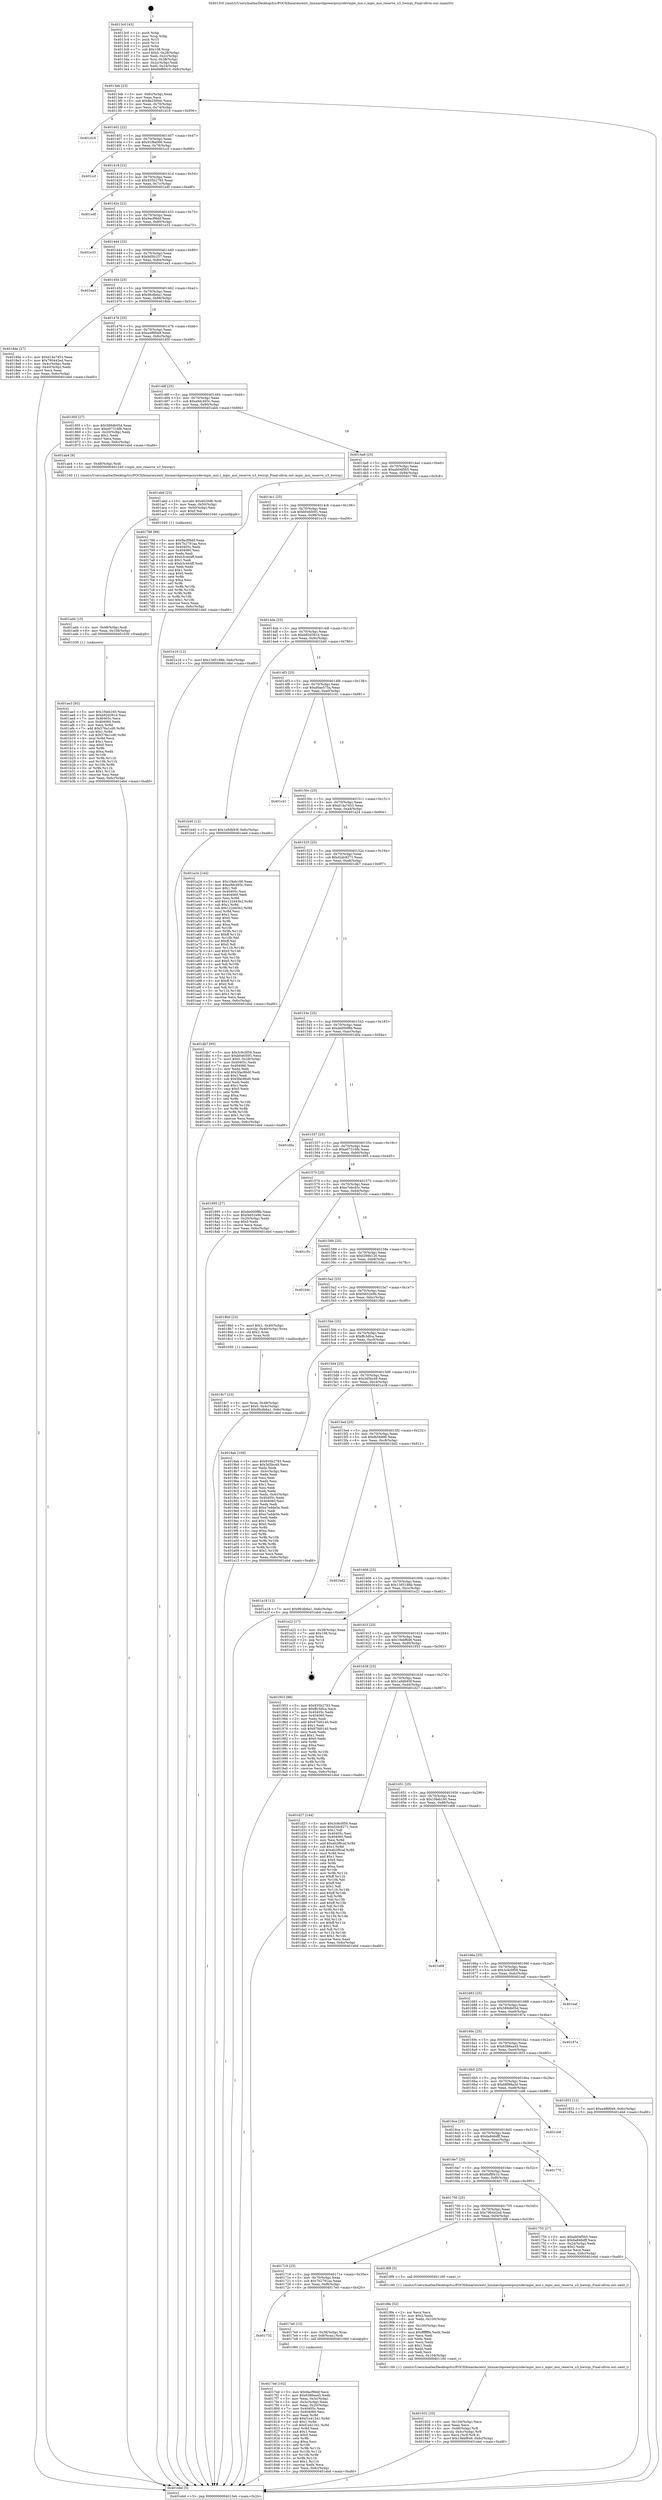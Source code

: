 digraph "0x4013c0" {
  label = "0x4013c0 (/mnt/c/Users/mathe/Desktop/tcc/POCII/binaries/extr_linuxarchpowerpcsysdevmpic_msi.c_mpic_msi_reserve_u3_hwirqs_Final-ollvm.out::main(0))"
  labelloc = "t"
  node[shape=record]

  Entry [label="",width=0.3,height=0.3,shape=circle,fillcolor=black,style=filled]
  "0x4013eb" [label="{
     0x4013eb [23]\l
     | [instrs]\l
     &nbsp;&nbsp;0x4013eb \<+3\>: mov -0x6c(%rbp),%eax\l
     &nbsp;&nbsp;0x4013ee \<+2\>: mov %eax,%ecx\l
     &nbsp;&nbsp;0x4013f0 \<+6\>: sub $0x8e25f0dc,%ecx\l
     &nbsp;&nbsp;0x4013f6 \<+3\>: mov %eax,-0x70(%rbp)\l
     &nbsp;&nbsp;0x4013f9 \<+3\>: mov %ecx,-0x74(%rbp)\l
     &nbsp;&nbsp;0x4013fc \<+6\>: je 0000000000401d16 \<main+0x956\>\l
  }"]
  "0x401d16" [label="{
     0x401d16\l
  }", style=dashed]
  "0x401402" [label="{
     0x401402 [22]\l
     | [instrs]\l
     &nbsp;&nbsp;0x401402 \<+5\>: jmp 0000000000401407 \<main+0x47\>\l
     &nbsp;&nbsp;0x401407 \<+3\>: mov -0x70(%rbp),%eax\l
     &nbsp;&nbsp;0x40140a \<+5\>: sub $0x91f8a066,%eax\l
     &nbsp;&nbsp;0x40140f \<+3\>: mov %eax,-0x78(%rbp)\l
     &nbsp;&nbsp;0x401412 \<+6\>: je 0000000000401ccf \<main+0x90f\>\l
  }"]
  Exit [label="",width=0.3,height=0.3,shape=circle,fillcolor=black,style=filled,peripheries=2]
  "0x401ccf" [label="{
     0x401ccf\l
  }", style=dashed]
  "0x401418" [label="{
     0x401418 [22]\l
     | [instrs]\l
     &nbsp;&nbsp;0x401418 \<+5\>: jmp 000000000040141d \<main+0x5d\>\l
     &nbsp;&nbsp;0x40141d \<+3\>: mov -0x70(%rbp),%eax\l
     &nbsp;&nbsp;0x401420 \<+5\>: sub $0x935b2783,%eax\l
     &nbsp;&nbsp;0x401425 \<+3\>: mov %eax,-0x7c(%rbp)\l
     &nbsp;&nbsp;0x401428 \<+6\>: je 0000000000401e4f \<main+0xa8f\>\l
  }"]
  "0x401ae3" [label="{
     0x401ae3 [93]\l
     | [instrs]\l
     &nbsp;&nbsp;0x401ae3 \<+5\>: mov $0x1f4eb160,%eax\l
     &nbsp;&nbsp;0x401ae8 \<+5\>: mov $0xb92d391d,%esi\l
     &nbsp;&nbsp;0x401aed \<+7\>: mov 0x40405c,%ecx\l
     &nbsp;&nbsp;0x401af4 \<+7\>: mov 0x404060,%edx\l
     &nbsp;&nbsp;0x401afb \<+3\>: mov %ecx,%r8d\l
     &nbsp;&nbsp;0x401afe \<+7\>: add $0x376a1cd0,%r8d\l
     &nbsp;&nbsp;0x401b05 \<+4\>: sub $0x1,%r8d\l
     &nbsp;&nbsp;0x401b09 \<+7\>: sub $0x376a1cd0,%r8d\l
     &nbsp;&nbsp;0x401b10 \<+4\>: imul %r8d,%ecx\l
     &nbsp;&nbsp;0x401b14 \<+3\>: and $0x1,%ecx\l
     &nbsp;&nbsp;0x401b17 \<+3\>: cmp $0x0,%ecx\l
     &nbsp;&nbsp;0x401b1a \<+4\>: sete %r9b\l
     &nbsp;&nbsp;0x401b1e \<+3\>: cmp $0xa,%edx\l
     &nbsp;&nbsp;0x401b21 \<+4\>: setl %r10b\l
     &nbsp;&nbsp;0x401b25 \<+3\>: mov %r9b,%r11b\l
     &nbsp;&nbsp;0x401b28 \<+3\>: and %r10b,%r11b\l
     &nbsp;&nbsp;0x401b2b \<+3\>: xor %r10b,%r9b\l
     &nbsp;&nbsp;0x401b2e \<+3\>: or %r9b,%r11b\l
     &nbsp;&nbsp;0x401b31 \<+4\>: test $0x1,%r11b\l
     &nbsp;&nbsp;0x401b35 \<+3\>: cmovne %esi,%eax\l
     &nbsp;&nbsp;0x401b38 \<+3\>: mov %eax,-0x6c(%rbp)\l
     &nbsp;&nbsp;0x401b3b \<+5\>: jmp 0000000000401ebd \<main+0xafd\>\l
  }"]
  "0x401e4f" [label="{
     0x401e4f\l
  }", style=dashed]
  "0x40142e" [label="{
     0x40142e [22]\l
     | [instrs]\l
     &nbsp;&nbsp;0x40142e \<+5\>: jmp 0000000000401433 \<main+0x73\>\l
     &nbsp;&nbsp;0x401433 \<+3\>: mov -0x70(%rbp),%eax\l
     &nbsp;&nbsp;0x401436 \<+5\>: sub $0x9acf9bbf,%eax\l
     &nbsp;&nbsp;0x40143b \<+3\>: mov %eax,-0x80(%rbp)\l
     &nbsp;&nbsp;0x40143e \<+6\>: je 0000000000401e33 \<main+0xa73\>\l
  }"]
  "0x401ad4" [label="{
     0x401ad4 [15]\l
     | [instrs]\l
     &nbsp;&nbsp;0x401ad4 \<+4\>: mov -0x48(%rbp),%rdi\l
     &nbsp;&nbsp;0x401ad8 \<+6\>: mov %eax,-0x108(%rbp)\l
     &nbsp;&nbsp;0x401ade \<+5\>: call 0000000000401030 \<free@plt\>\l
     | [calls]\l
     &nbsp;&nbsp;0x401030 \{1\} (unknown)\l
  }"]
  "0x401e33" [label="{
     0x401e33\l
  }", style=dashed]
  "0x401444" [label="{
     0x401444 [25]\l
     | [instrs]\l
     &nbsp;&nbsp;0x401444 \<+5\>: jmp 0000000000401449 \<main+0x89\>\l
     &nbsp;&nbsp;0x401449 \<+3\>: mov -0x70(%rbp),%eax\l
     &nbsp;&nbsp;0x40144c \<+5\>: sub $0x9d5fc257,%eax\l
     &nbsp;&nbsp;0x401451 \<+6\>: mov %eax,-0x84(%rbp)\l
     &nbsp;&nbsp;0x401457 \<+6\>: je 0000000000401ea3 \<main+0xae3\>\l
  }"]
  "0x401abd" [label="{
     0x401abd [23]\l
     | [instrs]\l
     &nbsp;&nbsp;0x401abd \<+10\>: movabs $0x4020d6,%rdi\l
     &nbsp;&nbsp;0x401ac7 \<+3\>: mov %eax,-0x50(%rbp)\l
     &nbsp;&nbsp;0x401aca \<+3\>: mov -0x50(%rbp),%esi\l
     &nbsp;&nbsp;0x401acd \<+2\>: mov $0x0,%al\l
     &nbsp;&nbsp;0x401acf \<+5\>: call 0000000000401040 \<printf@plt\>\l
     | [calls]\l
     &nbsp;&nbsp;0x401040 \{1\} (unknown)\l
  }"]
  "0x401ea3" [label="{
     0x401ea3\l
  }", style=dashed]
  "0x40145d" [label="{
     0x40145d [25]\l
     | [instrs]\l
     &nbsp;&nbsp;0x40145d \<+5\>: jmp 0000000000401462 \<main+0xa2\>\l
     &nbsp;&nbsp;0x401462 \<+3\>: mov -0x70(%rbp),%eax\l
     &nbsp;&nbsp;0x401465 \<+5\>: sub $0x9fcdb6a1,%eax\l
     &nbsp;&nbsp;0x40146a \<+6\>: mov %eax,-0x88(%rbp)\l
     &nbsp;&nbsp;0x401470 \<+6\>: je 00000000004018de \<main+0x51e\>\l
  }"]
  "0x401932" [label="{
     0x401932 [33]\l
     | [instrs]\l
     &nbsp;&nbsp;0x401932 \<+6\>: mov -0x104(%rbp),%ecx\l
     &nbsp;&nbsp;0x401938 \<+3\>: imul %eax,%ecx\l
     &nbsp;&nbsp;0x40193b \<+4\>: mov -0x48(%rbp),%r8\l
     &nbsp;&nbsp;0x40193f \<+4\>: movslq -0x4c(%rbp),%r9\l
     &nbsp;&nbsp;0x401943 \<+4\>: mov %ecx,(%r8,%r9,4)\l
     &nbsp;&nbsp;0x401947 \<+7\>: movl $0x19ebf646,-0x6c(%rbp)\l
     &nbsp;&nbsp;0x40194e \<+5\>: jmp 0000000000401ebd \<main+0xafd\>\l
  }"]
  "0x4018de" [label="{
     0x4018de [27]\l
     | [instrs]\l
     &nbsp;&nbsp;0x4018de \<+5\>: mov $0xd14a7453,%eax\l
     &nbsp;&nbsp;0x4018e3 \<+5\>: mov $0x790442ed,%ecx\l
     &nbsp;&nbsp;0x4018e8 \<+3\>: mov -0x4c(%rbp),%edx\l
     &nbsp;&nbsp;0x4018eb \<+3\>: cmp -0x40(%rbp),%edx\l
     &nbsp;&nbsp;0x4018ee \<+3\>: cmovl %ecx,%eax\l
     &nbsp;&nbsp;0x4018f1 \<+3\>: mov %eax,-0x6c(%rbp)\l
     &nbsp;&nbsp;0x4018f4 \<+5\>: jmp 0000000000401ebd \<main+0xafd\>\l
  }"]
  "0x401476" [label="{
     0x401476 [25]\l
     | [instrs]\l
     &nbsp;&nbsp;0x401476 \<+5\>: jmp 000000000040147b \<main+0xbb\>\l
     &nbsp;&nbsp;0x40147b \<+3\>: mov -0x70(%rbp),%eax\l
     &nbsp;&nbsp;0x40147e \<+5\>: sub $0xa4f8f0e9,%eax\l
     &nbsp;&nbsp;0x401483 \<+6\>: mov %eax,-0x8c(%rbp)\l
     &nbsp;&nbsp;0x401489 \<+6\>: je 000000000040185f \<main+0x49f\>\l
  }"]
  "0x4018fe" [label="{
     0x4018fe [52]\l
     | [instrs]\l
     &nbsp;&nbsp;0x4018fe \<+2\>: xor %ecx,%ecx\l
     &nbsp;&nbsp;0x401900 \<+5\>: mov $0x2,%edx\l
     &nbsp;&nbsp;0x401905 \<+6\>: mov %edx,-0x100(%rbp)\l
     &nbsp;&nbsp;0x40190b \<+1\>: cltd\l
     &nbsp;&nbsp;0x40190c \<+6\>: mov -0x100(%rbp),%esi\l
     &nbsp;&nbsp;0x401912 \<+2\>: idiv %esi\l
     &nbsp;&nbsp;0x401914 \<+6\>: imul $0xfffffffe,%edx,%edx\l
     &nbsp;&nbsp;0x40191a \<+2\>: mov %ecx,%edi\l
     &nbsp;&nbsp;0x40191c \<+2\>: sub %edx,%edi\l
     &nbsp;&nbsp;0x40191e \<+2\>: mov %ecx,%edx\l
     &nbsp;&nbsp;0x401920 \<+3\>: sub $0x1,%edx\l
     &nbsp;&nbsp;0x401923 \<+2\>: add %edx,%edi\l
     &nbsp;&nbsp;0x401925 \<+2\>: sub %edi,%ecx\l
     &nbsp;&nbsp;0x401927 \<+6\>: mov %ecx,-0x104(%rbp)\l
     &nbsp;&nbsp;0x40192d \<+5\>: call 0000000000401160 \<next_i\>\l
     | [calls]\l
     &nbsp;&nbsp;0x401160 \{1\} (/mnt/c/Users/mathe/Desktop/tcc/POCII/binaries/extr_linuxarchpowerpcsysdevmpic_msi.c_mpic_msi_reserve_u3_hwirqs_Final-ollvm.out::next_i)\l
  }"]
  "0x40185f" [label="{
     0x40185f [27]\l
     | [instrs]\l
     &nbsp;&nbsp;0x40185f \<+5\>: mov $0x589db05d,%eax\l
     &nbsp;&nbsp;0x401864 \<+5\>: mov $0xe07316fb,%ecx\l
     &nbsp;&nbsp;0x401869 \<+3\>: mov -0x20(%rbp),%edx\l
     &nbsp;&nbsp;0x40186c \<+3\>: cmp $0x1,%edx\l
     &nbsp;&nbsp;0x40186f \<+3\>: cmovl %ecx,%eax\l
     &nbsp;&nbsp;0x401872 \<+3\>: mov %eax,-0x6c(%rbp)\l
     &nbsp;&nbsp;0x401875 \<+5\>: jmp 0000000000401ebd \<main+0xafd\>\l
  }"]
  "0x40148f" [label="{
     0x40148f [25]\l
     | [instrs]\l
     &nbsp;&nbsp;0x40148f \<+5\>: jmp 0000000000401494 \<main+0xd4\>\l
     &nbsp;&nbsp;0x401494 \<+3\>: mov -0x70(%rbp),%eax\l
     &nbsp;&nbsp;0x401497 \<+5\>: sub $0xa9dc493c,%eax\l
     &nbsp;&nbsp;0x40149c \<+6\>: mov %eax,-0x90(%rbp)\l
     &nbsp;&nbsp;0x4014a2 \<+6\>: je 0000000000401ab4 \<main+0x6f4\>\l
  }"]
  "0x4018c7" [label="{
     0x4018c7 [23]\l
     | [instrs]\l
     &nbsp;&nbsp;0x4018c7 \<+4\>: mov %rax,-0x48(%rbp)\l
     &nbsp;&nbsp;0x4018cb \<+7\>: movl $0x0,-0x4c(%rbp)\l
     &nbsp;&nbsp;0x4018d2 \<+7\>: movl $0x9fcdb6a1,-0x6c(%rbp)\l
     &nbsp;&nbsp;0x4018d9 \<+5\>: jmp 0000000000401ebd \<main+0xafd\>\l
  }"]
  "0x401ab4" [label="{
     0x401ab4 [9]\l
     | [instrs]\l
     &nbsp;&nbsp;0x401ab4 \<+4\>: mov -0x48(%rbp),%rdi\l
     &nbsp;&nbsp;0x401ab8 \<+5\>: call 0000000000401240 \<mpic_msi_reserve_u3_hwirqs\>\l
     | [calls]\l
     &nbsp;&nbsp;0x401240 \{1\} (/mnt/c/Users/mathe/Desktop/tcc/POCII/binaries/extr_linuxarchpowerpcsysdevmpic_msi.c_mpic_msi_reserve_u3_hwirqs_Final-ollvm.out::mpic_msi_reserve_u3_hwirqs)\l
  }"]
  "0x4014a8" [label="{
     0x4014a8 [25]\l
     | [instrs]\l
     &nbsp;&nbsp;0x4014a8 \<+5\>: jmp 00000000004014ad \<main+0xed\>\l
     &nbsp;&nbsp;0x4014ad \<+3\>: mov -0x70(%rbp),%eax\l
     &nbsp;&nbsp;0x4014b0 \<+5\>: sub $0xab04f5b5,%eax\l
     &nbsp;&nbsp;0x4014b5 \<+6\>: mov %eax,-0x94(%rbp)\l
     &nbsp;&nbsp;0x4014bb \<+6\>: je 0000000000401788 \<main+0x3c8\>\l
  }"]
  "0x4017ed" [label="{
     0x4017ed [102]\l
     | [instrs]\l
     &nbsp;&nbsp;0x4017ed \<+5\>: mov $0x9acf9bbf,%ecx\l
     &nbsp;&nbsp;0x4017f2 \<+5\>: mov $0x6386ea45,%edx\l
     &nbsp;&nbsp;0x4017f7 \<+3\>: mov %eax,-0x3c(%rbp)\l
     &nbsp;&nbsp;0x4017fa \<+3\>: mov -0x3c(%rbp),%eax\l
     &nbsp;&nbsp;0x4017fd \<+3\>: mov %eax,-0x20(%rbp)\l
     &nbsp;&nbsp;0x401800 \<+7\>: mov 0x40405c,%eax\l
     &nbsp;&nbsp;0x401807 \<+7\>: mov 0x404060,%esi\l
     &nbsp;&nbsp;0x40180e \<+3\>: mov %eax,%r8d\l
     &nbsp;&nbsp;0x401811 \<+7\>: add $0xf1e41341,%r8d\l
     &nbsp;&nbsp;0x401818 \<+4\>: sub $0x1,%r8d\l
     &nbsp;&nbsp;0x40181c \<+7\>: sub $0xf1e41341,%r8d\l
     &nbsp;&nbsp;0x401823 \<+4\>: imul %r8d,%eax\l
     &nbsp;&nbsp;0x401827 \<+3\>: and $0x1,%eax\l
     &nbsp;&nbsp;0x40182a \<+3\>: cmp $0x0,%eax\l
     &nbsp;&nbsp;0x40182d \<+4\>: sete %r9b\l
     &nbsp;&nbsp;0x401831 \<+3\>: cmp $0xa,%esi\l
     &nbsp;&nbsp;0x401834 \<+4\>: setl %r10b\l
     &nbsp;&nbsp;0x401838 \<+3\>: mov %r9b,%r11b\l
     &nbsp;&nbsp;0x40183b \<+3\>: and %r10b,%r11b\l
     &nbsp;&nbsp;0x40183e \<+3\>: xor %r10b,%r9b\l
     &nbsp;&nbsp;0x401841 \<+3\>: or %r9b,%r11b\l
     &nbsp;&nbsp;0x401844 \<+4\>: test $0x1,%r11b\l
     &nbsp;&nbsp;0x401848 \<+3\>: cmovne %edx,%ecx\l
     &nbsp;&nbsp;0x40184b \<+3\>: mov %ecx,-0x6c(%rbp)\l
     &nbsp;&nbsp;0x40184e \<+5\>: jmp 0000000000401ebd \<main+0xafd\>\l
  }"]
  "0x401788" [label="{
     0x401788 [88]\l
     | [instrs]\l
     &nbsp;&nbsp;0x401788 \<+5\>: mov $0x9acf9bbf,%eax\l
     &nbsp;&nbsp;0x40178d \<+5\>: mov $0x7b2791aa,%ecx\l
     &nbsp;&nbsp;0x401792 \<+7\>: mov 0x40405c,%edx\l
     &nbsp;&nbsp;0x401799 \<+7\>: mov 0x404060,%esi\l
     &nbsp;&nbsp;0x4017a0 \<+2\>: mov %edx,%edi\l
     &nbsp;&nbsp;0x4017a2 \<+6\>: add $0xb3c444ff,%edi\l
     &nbsp;&nbsp;0x4017a8 \<+3\>: sub $0x1,%edi\l
     &nbsp;&nbsp;0x4017ab \<+6\>: sub $0xb3c444ff,%edi\l
     &nbsp;&nbsp;0x4017b1 \<+3\>: imul %edi,%edx\l
     &nbsp;&nbsp;0x4017b4 \<+3\>: and $0x1,%edx\l
     &nbsp;&nbsp;0x4017b7 \<+3\>: cmp $0x0,%edx\l
     &nbsp;&nbsp;0x4017ba \<+4\>: sete %r8b\l
     &nbsp;&nbsp;0x4017be \<+3\>: cmp $0xa,%esi\l
     &nbsp;&nbsp;0x4017c1 \<+4\>: setl %r9b\l
     &nbsp;&nbsp;0x4017c5 \<+3\>: mov %r8b,%r10b\l
     &nbsp;&nbsp;0x4017c8 \<+3\>: and %r9b,%r10b\l
     &nbsp;&nbsp;0x4017cb \<+3\>: xor %r9b,%r8b\l
     &nbsp;&nbsp;0x4017ce \<+3\>: or %r8b,%r10b\l
     &nbsp;&nbsp;0x4017d1 \<+4\>: test $0x1,%r10b\l
     &nbsp;&nbsp;0x4017d5 \<+3\>: cmovne %ecx,%eax\l
     &nbsp;&nbsp;0x4017d8 \<+3\>: mov %eax,-0x6c(%rbp)\l
     &nbsp;&nbsp;0x4017db \<+5\>: jmp 0000000000401ebd \<main+0xafd\>\l
  }"]
  "0x4014c1" [label="{
     0x4014c1 [25]\l
     | [instrs]\l
     &nbsp;&nbsp;0x4014c1 \<+5\>: jmp 00000000004014c6 \<main+0x106\>\l
     &nbsp;&nbsp;0x4014c6 \<+3\>: mov -0x70(%rbp),%eax\l
     &nbsp;&nbsp;0x4014c9 \<+5\>: sub $0xb04650f1,%eax\l
     &nbsp;&nbsp;0x4014ce \<+6\>: mov %eax,-0x98(%rbp)\l
     &nbsp;&nbsp;0x4014d4 \<+6\>: je 0000000000401e16 \<main+0xa56\>\l
  }"]
  "0x401732" [label="{
     0x401732\l
  }", style=dashed]
  "0x401e16" [label="{
     0x401e16 [12]\l
     | [instrs]\l
     &nbsp;&nbsp;0x401e16 \<+7\>: movl $0x13d5186b,-0x6c(%rbp)\l
     &nbsp;&nbsp;0x401e1d \<+5\>: jmp 0000000000401ebd \<main+0xafd\>\l
  }"]
  "0x4014da" [label="{
     0x4014da [25]\l
     | [instrs]\l
     &nbsp;&nbsp;0x4014da \<+5\>: jmp 00000000004014df \<main+0x11f\>\l
     &nbsp;&nbsp;0x4014df \<+3\>: mov -0x70(%rbp),%eax\l
     &nbsp;&nbsp;0x4014e2 \<+5\>: sub $0xb92d391d,%eax\l
     &nbsp;&nbsp;0x4014e7 \<+6\>: mov %eax,-0x9c(%rbp)\l
     &nbsp;&nbsp;0x4014ed \<+6\>: je 0000000000401b40 \<main+0x780\>\l
  }"]
  "0x4017e0" [label="{
     0x4017e0 [13]\l
     | [instrs]\l
     &nbsp;&nbsp;0x4017e0 \<+4\>: mov -0x38(%rbp),%rax\l
     &nbsp;&nbsp;0x4017e4 \<+4\>: mov 0x8(%rax),%rdi\l
     &nbsp;&nbsp;0x4017e8 \<+5\>: call 0000000000401060 \<atoi@plt\>\l
     | [calls]\l
     &nbsp;&nbsp;0x401060 \{1\} (unknown)\l
  }"]
  "0x401b40" [label="{
     0x401b40 [12]\l
     | [instrs]\l
     &nbsp;&nbsp;0x401b40 \<+7\>: movl $0x1a9db93f,-0x6c(%rbp)\l
     &nbsp;&nbsp;0x401b47 \<+5\>: jmp 0000000000401ebd \<main+0xafd\>\l
  }"]
  "0x4014f3" [label="{
     0x4014f3 [25]\l
     | [instrs]\l
     &nbsp;&nbsp;0x4014f3 \<+5\>: jmp 00000000004014f8 \<main+0x138\>\l
     &nbsp;&nbsp;0x4014f8 \<+3\>: mov -0x70(%rbp),%eax\l
     &nbsp;&nbsp;0x4014fb \<+5\>: sub $0xd0ae575a,%eax\l
     &nbsp;&nbsp;0x401500 \<+6\>: mov %eax,-0xa0(%rbp)\l
     &nbsp;&nbsp;0x401506 \<+6\>: je 0000000000401c41 \<main+0x881\>\l
  }"]
  "0x401719" [label="{
     0x401719 [25]\l
     | [instrs]\l
     &nbsp;&nbsp;0x401719 \<+5\>: jmp 000000000040171e \<main+0x35e\>\l
     &nbsp;&nbsp;0x40171e \<+3\>: mov -0x70(%rbp),%eax\l
     &nbsp;&nbsp;0x401721 \<+5\>: sub $0x7b2791aa,%eax\l
     &nbsp;&nbsp;0x401726 \<+6\>: mov %eax,-0xf8(%rbp)\l
     &nbsp;&nbsp;0x40172c \<+6\>: je 00000000004017e0 \<main+0x420\>\l
  }"]
  "0x401c41" [label="{
     0x401c41\l
  }", style=dashed]
  "0x40150c" [label="{
     0x40150c [25]\l
     | [instrs]\l
     &nbsp;&nbsp;0x40150c \<+5\>: jmp 0000000000401511 \<main+0x151\>\l
     &nbsp;&nbsp;0x401511 \<+3\>: mov -0x70(%rbp),%eax\l
     &nbsp;&nbsp;0x401514 \<+5\>: sub $0xd14a7453,%eax\l
     &nbsp;&nbsp;0x401519 \<+6\>: mov %eax,-0xa4(%rbp)\l
     &nbsp;&nbsp;0x40151f \<+6\>: je 0000000000401a24 \<main+0x664\>\l
  }"]
  "0x4018f9" [label="{
     0x4018f9 [5]\l
     | [instrs]\l
     &nbsp;&nbsp;0x4018f9 \<+5\>: call 0000000000401160 \<next_i\>\l
     | [calls]\l
     &nbsp;&nbsp;0x401160 \{1\} (/mnt/c/Users/mathe/Desktop/tcc/POCII/binaries/extr_linuxarchpowerpcsysdevmpic_msi.c_mpic_msi_reserve_u3_hwirqs_Final-ollvm.out::next_i)\l
  }"]
  "0x401a24" [label="{
     0x401a24 [144]\l
     | [instrs]\l
     &nbsp;&nbsp;0x401a24 \<+5\>: mov $0x1f4eb160,%eax\l
     &nbsp;&nbsp;0x401a29 \<+5\>: mov $0xa9dc493c,%ecx\l
     &nbsp;&nbsp;0x401a2e \<+2\>: mov $0x1,%dl\l
     &nbsp;&nbsp;0x401a30 \<+7\>: mov 0x40405c,%esi\l
     &nbsp;&nbsp;0x401a37 \<+7\>: mov 0x404060,%edi\l
     &nbsp;&nbsp;0x401a3e \<+3\>: mov %esi,%r8d\l
     &nbsp;&nbsp;0x401a41 \<+7\>: add $0x122d43b2,%r8d\l
     &nbsp;&nbsp;0x401a48 \<+4\>: sub $0x1,%r8d\l
     &nbsp;&nbsp;0x401a4c \<+7\>: sub $0x122d43b2,%r8d\l
     &nbsp;&nbsp;0x401a53 \<+4\>: imul %r8d,%esi\l
     &nbsp;&nbsp;0x401a57 \<+3\>: and $0x1,%esi\l
     &nbsp;&nbsp;0x401a5a \<+3\>: cmp $0x0,%esi\l
     &nbsp;&nbsp;0x401a5d \<+4\>: sete %r9b\l
     &nbsp;&nbsp;0x401a61 \<+3\>: cmp $0xa,%edi\l
     &nbsp;&nbsp;0x401a64 \<+4\>: setl %r10b\l
     &nbsp;&nbsp;0x401a68 \<+3\>: mov %r9b,%r11b\l
     &nbsp;&nbsp;0x401a6b \<+4\>: xor $0xff,%r11b\l
     &nbsp;&nbsp;0x401a6f \<+3\>: mov %r10b,%bl\l
     &nbsp;&nbsp;0x401a72 \<+3\>: xor $0xff,%bl\l
     &nbsp;&nbsp;0x401a75 \<+3\>: xor $0x0,%dl\l
     &nbsp;&nbsp;0x401a78 \<+3\>: mov %r11b,%r14b\l
     &nbsp;&nbsp;0x401a7b \<+4\>: and $0x0,%r14b\l
     &nbsp;&nbsp;0x401a7f \<+3\>: and %dl,%r9b\l
     &nbsp;&nbsp;0x401a82 \<+3\>: mov %bl,%r15b\l
     &nbsp;&nbsp;0x401a85 \<+4\>: and $0x0,%r15b\l
     &nbsp;&nbsp;0x401a89 \<+3\>: and %dl,%r10b\l
     &nbsp;&nbsp;0x401a8c \<+3\>: or %r9b,%r14b\l
     &nbsp;&nbsp;0x401a8f \<+3\>: or %r10b,%r15b\l
     &nbsp;&nbsp;0x401a92 \<+3\>: xor %r15b,%r14b\l
     &nbsp;&nbsp;0x401a95 \<+3\>: or %bl,%r11b\l
     &nbsp;&nbsp;0x401a98 \<+4\>: xor $0xff,%r11b\l
     &nbsp;&nbsp;0x401a9c \<+3\>: or $0x0,%dl\l
     &nbsp;&nbsp;0x401a9f \<+3\>: and %dl,%r11b\l
     &nbsp;&nbsp;0x401aa2 \<+3\>: or %r11b,%r14b\l
     &nbsp;&nbsp;0x401aa5 \<+4\>: test $0x1,%r14b\l
     &nbsp;&nbsp;0x401aa9 \<+3\>: cmovne %ecx,%eax\l
     &nbsp;&nbsp;0x401aac \<+3\>: mov %eax,-0x6c(%rbp)\l
     &nbsp;&nbsp;0x401aaf \<+5\>: jmp 0000000000401ebd \<main+0xafd\>\l
  }"]
  "0x401525" [label="{
     0x401525 [25]\l
     | [instrs]\l
     &nbsp;&nbsp;0x401525 \<+5\>: jmp 000000000040152a \<main+0x16a\>\l
     &nbsp;&nbsp;0x40152a \<+3\>: mov -0x70(%rbp),%eax\l
     &nbsp;&nbsp;0x40152d \<+5\>: sub $0xd2dc8271,%eax\l
     &nbsp;&nbsp;0x401532 \<+6\>: mov %eax,-0xa8(%rbp)\l
     &nbsp;&nbsp;0x401538 \<+6\>: je 0000000000401db7 \<main+0x9f7\>\l
  }"]
  "0x4013c0" [label="{
     0x4013c0 [43]\l
     | [instrs]\l
     &nbsp;&nbsp;0x4013c0 \<+1\>: push %rbp\l
     &nbsp;&nbsp;0x4013c1 \<+3\>: mov %rsp,%rbp\l
     &nbsp;&nbsp;0x4013c4 \<+2\>: push %r15\l
     &nbsp;&nbsp;0x4013c6 \<+2\>: push %r14\l
     &nbsp;&nbsp;0x4013c8 \<+1\>: push %rbx\l
     &nbsp;&nbsp;0x4013c9 \<+7\>: sub $0x108,%rsp\l
     &nbsp;&nbsp;0x4013d0 \<+7\>: movl $0x0,-0x28(%rbp)\l
     &nbsp;&nbsp;0x4013d7 \<+3\>: mov %edi,-0x2c(%rbp)\l
     &nbsp;&nbsp;0x4013da \<+4\>: mov %rsi,-0x38(%rbp)\l
     &nbsp;&nbsp;0x4013de \<+3\>: mov -0x2c(%rbp),%edi\l
     &nbsp;&nbsp;0x4013e1 \<+3\>: mov %edi,-0x24(%rbp)\l
     &nbsp;&nbsp;0x4013e4 \<+7\>: movl $0x6bf8f410,-0x6c(%rbp)\l
  }"]
  "0x401db7" [label="{
     0x401db7 [95]\l
     | [instrs]\l
     &nbsp;&nbsp;0x401db7 \<+5\>: mov $0x3c9c0f59,%eax\l
     &nbsp;&nbsp;0x401dbc \<+5\>: mov $0xb04650f1,%ecx\l
     &nbsp;&nbsp;0x401dc1 \<+7\>: movl $0x0,-0x28(%rbp)\l
     &nbsp;&nbsp;0x401dc8 \<+7\>: mov 0x40405c,%edx\l
     &nbsp;&nbsp;0x401dcf \<+7\>: mov 0x404060,%esi\l
     &nbsp;&nbsp;0x401dd6 \<+2\>: mov %edx,%edi\l
     &nbsp;&nbsp;0x401dd8 \<+6\>: add $0x5fac86d0,%edi\l
     &nbsp;&nbsp;0x401dde \<+3\>: sub $0x1,%edi\l
     &nbsp;&nbsp;0x401de1 \<+6\>: sub $0x5fac86d0,%edi\l
     &nbsp;&nbsp;0x401de7 \<+3\>: imul %edi,%edx\l
     &nbsp;&nbsp;0x401dea \<+3\>: and $0x1,%edx\l
     &nbsp;&nbsp;0x401ded \<+3\>: cmp $0x0,%edx\l
     &nbsp;&nbsp;0x401df0 \<+4\>: sete %r8b\l
     &nbsp;&nbsp;0x401df4 \<+3\>: cmp $0xa,%esi\l
     &nbsp;&nbsp;0x401df7 \<+4\>: setl %r9b\l
     &nbsp;&nbsp;0x401dfb \<+3\>: mov %r8b,%r10b\l
     &nbsp;&nbsp;0x401dfe \<+3\>: and %r9b,%r10b\l
     &nbsp;&nbsp;0x401e01 \<+3\>: xor %r9b,%r8b\l
     &nbsp;&nbsp;0x401e04 \<+3\>: or %r8b,%r10b\l
     &nbsp;&nbsp;0x401e07 \<+4\>: test $0x1,%r10b\l
     &nbsp;&nbsp;0x401e0b \<+3\>: cmovne %ecx,%eax\l
     &nbsp;&nbsp;0x401e0e \<+3\>: mov %eax,-0x6c(%rbp)\l
     &nbsp;&nbsp;0x401e11 \<+5\>: jmp 0000000000401ebd \<main+0xafd\>\l
  }"]
  "0x40153e" [label="{
     0x40153e [25]\l
     | [instrs]\l
     &nbsp;&nbsp;0x40153e \<+5\>: jmp 0000000000401543 \<main+0x183\>\l
     &nbsp;&nbsp;0x401543 \<+3\>: mov -0x70(%rbp),%eax\l
     &nbsp;&nbsp;0x401546 \<+5\>: sub $0xde000f8b,%eax\l
     &nbsp;&nbsp;0x40154b \<+6\>: mov %eax,-0xac(%rbp)\l
     &nbsp;&nbsp;0x401551 \<+6\>: je 0000000000401d0a \<main+0x94a\>\l
  }"]
  "0x401ebd" [label="{
     0x401ebd [5]\l
     | [instrs]\l
     &nbsp;&nbsp;0x401ebd \<+5\>: jmp 00000000004013eb \<main+0x2b\>\l
  }"]
  "0x401d0a" [label="{
     0x401d0a\l
  }", style=dashed]
  "0x401557" [label="{
     0x401557 [25]\l
     | [instrs]\l
     &nbsp;&nbsp;0x401557 \<+5\>: jmp 000000000040155c \<main+0x19c\>\l
     &nbsp;&nbsp;0x40155c \<+3\>: mov -0x70(%rbp),%eax\l
     &nbsp;&nbsp;0x40155f \<+5\>: sub $0xe07316fb,%eax\l
     &nbsp;&nbsp;0x401564 \<+6\>: mov %eax,-0xb0(%rbp)\l
     &nbsp;&nbsp;0x40156a \<+6\>: je 0000000000401895 \<main+0x4d5\>\l
  }"]
  "0x401700" [label="{
     0x401700 [25]\l
     | [instrs]\l
     &nbsp;&nbsp;0x401700 \<+5\>: jmp 0000000000401705 \<main+0x345\>\l
     &nbsp;&nbsp;0x401705 \<+3\>: mov -0x70(%rbp),%eax\l
     &nbsp;&nbsp;0x401708 \<+5\>: sub $0x790442ed,%eax\l
     &nbsp;&nbsp;0x40170d \<+6\>: mov %eax,-0xf4(%rbp)\l
     &nbsp;&nbsp;0x401713 \<+6\>: je 00000000004018f9 \<main+0x539\>\l
  }"]
  "0x401895" [label="{
     0x401895 [27]\l
     | [instrs]\l
     &nbsp;&nbsp;0x401895 \<+5\>: mov $0xde000f8b,%eax\l
     &nbsp;&nbsp;0x40189a \<+5\>: mov $0xf4652e9b,%ecx\l
     &nbsp;&nbsp;0x40189f \<+3\>: mov -0x20(%rbp),%edx\l
     &nbsp;&nbsp;0x4018a2 \<+3\>: cmp $0x0,%edx\l
     &nbsp;&nbsp;0x4018a5 \<+3\>: cmove %ecx,%eax\l
     &nbsp;&nbsp;0x4018a8 \<+3\>: mov %eax,-0x6c(%rbp)\l
     &nbsp;&nbsp;0x4018ab \<+5\>: jmp 0000000000401ebd \<main+0xafd\>\l
  }"]
  "0x401570" [label="{
     0x401570 [25]\l
     | [instrs]\l
     &nbsp;&nbsp;0x401570 \<+5\>: jmp 0000000000401575 \<main+0x1b5\>\l
     &nbsp;&nbsp;0x401575 \<+3\>: mov -0x70(%rbp),%eax\l
     &nbsp;&nbsp;0x401578 \<+5\>: sub $0xe7ebc83c,%eax\l
     &nbsp;&nbsp;0x40157d \<+6\>: mov %eax,-0xb4(%rbp)\l
     &nbsp;&nbsp;0x401583 \<+6\>: je 0000000000401c5c \<main+0x89c\>\l
  }"]
  "0x401755" [label="{
     0x401755 [27]\l
     | [instrs]\l
     &nbsp;&nbsp;0x401755 \<+5\>: mov $0xab04f5b5,%eax\l
     &nbsp;&nbsp;0x40175a \<+5\>: mov $0x6a846dff,%ecx\l
     &nbsp;&nbsp;0x40175f \<+3\>: mov -0x24(%rbp),%edx\l
     &nbsp;&nbsp;0x401762 \<+3\>: cmp $0x2,%edx\l
     &nbsp;&nbsp;0x401765 \<+3\>: cmovne %ecx,%eax\l
     &nbsp;&nbsp;0x401768 \<+3\>: mov %eax,-0x6c(%rbp)\l
     &nbsp;&nbsp;0x40176b \<+5\>: jmp 0000000000401ebd \<main+0xafd\>\l
  }"]
  "0x401c5c" [label="{
     0x401c5c\l
  }", style=dashed]
  "0x401589" [label="{
     0x401589 [25]\l
     | [instrs]\l
     &nbsp;&nbsp;0x401589 \<+5\>: jmp 000000000040158e \<main+0x1ce\>\l
     &nbsp;&nbsp;0x40158e \<+3\>: mov -0x70(%rbp),%eax\l
     &nbsp;&nbsp;0x401591 \<+5\>: sub $0xf299b126,%eax\l
     &nbsp;&nbsp;0x401596 \<+6\>: mov %eax,-0xb8(%rbp)\l
     &nbsp;&nbsp;0x40159c \<+6\>: je 0000000000401b4c \<main+0x78c\>\l
  }"]
  "0x4016e7" [label="{
     0x4016e7 [25]\l
     | [instrs]\l
     &nbsp;&nbsp;0x4016e7 \<+5\>: jmp 00000000004016ec \<main+0x32c\>\l
     &nbsp;&nbsp;0x4016ec \<+3\>: mov -0x70(%rbp),%eax\l
     &nbsp;&nbsp;0x4016ef \<+5\>: sub $0x6bf8f410,%eax\l
     &nbsp;&nbsp;0x4016f4 \<+6\>: mov %eax,-0xf0(%rbp)\l
     &nbsp;&nbsp;0x4016fa \<+6\>: je 0000000000401755 \<main+0x395\>\l
  }"]
  "0x401b4c" [label="{
     0x401b4c\l
  }", style=dashed]
  "0x4015a2" [label="{
     0x4015a2 [25]\l
     | [instrs]\l
     &nbsp;&nbsp;0x4015a2 \<+5\>: jmp 00000000004015a7 \<main+0x1e7\>\l
     &nbsp;&nbsp;0x4015a7 \<+3\>: mov -0x70(%rbp),%eax\l
     &nbsp;&nbsp;0x4015aa \<+5\>: sub $0xf4652e9b,%eax\l
     &nbsp;&nbsp;0x4015af \<+6\>: mov %eax,-0xbc(%rbp)\l
     &nbsp;&nbsp;0x4015b5 \<+6\>: je 00000000004018b0 \<main+0x4f0\>\l
  }"]
  "0x401770" [label="{
     0x401770\l
  }", style=dashed]
  "0x4018b0" [label="{
     0x4018b0 [23]\l
     | [instrs]\l
     &nbsp;&nbsp;0x4018b0 \<+7\>: movl $0x1,-0x40(%rbp)\l
     &nbsp;&nbsp;0x4018b7 \<+4\>: movslq -0x40(%rbp),%rax\l
     &nbsp;&nbsp;0x4018bb \<+4\>: shl $0x2,%rax\l
     &nbsp;&nbsp;0x4018bf \<+3\>: mov %rax,%rdi\l
     &nbsp;&nbsp;0x4018c2 \<+5\>: call 0000000000401050 \<malloc@plt\>\l
     | [calls]\l
     &nbsp;&nbsp;0x401050 \{1\} (unknown)\l
  }"]
  "0x4015bb" [label="{
     0x4015bb [25]\l
     | [instrs]\l
     &nbsp;&nbsp;0x4015bb \<+5\>: jmp 00000000004015c0 \<main+0x200\>\l
     &nbsp;&nbsp;0x4015c0 \<+3\>: mov -0x70(%rbp),%eax\l
     &nbsp;&nbsp;0x4015c3 \<+5\>: sub $0xffc3dfca,%eax\l
     &nbsp;&nbsp;0x4015c8 \<+6\>: mov %eax,-0xc0(%rbp)\l
     &nbsp;&nbsp;0x4015ce \<+6\>: je 00000000004019ab \<main+0x5eb\>\l
  }"]
  "0x4016ce" [label="{
     0x4016ce [25]\l
     | [instrs]\l
     &nbsp;&nbsp;0x4016ce \<+5\>: jmp 00000000004016d3 \<main+0x313\>\l
     &nbsp;&nbsp;0x4016d3 \<+3\>: mov -0x70(%rbp),%eax\l
     &nbsp;&nbsp;0x4016d6 \<+5\>: sub $0x6a846dff,%eax\l
     &nbsp;&nbsp;0x4016db \<+6\>: mov %eax,-0xec(%rbp)\l
     &nbsp;&nbsp;0x4016e1 \<+6\>: je 0000000000401770 \<main+0x3b0\>\l
  }"]
  "0x4019ab" [label="{
     0x4019ab [109]\l
     | [instrs]\l
     &nbsp;&nbsp;0x4019ab \<+5\>: mov $0x935b2783,%eax\l
     &nbsp;&nbsp;0x4019b0 \<+5\>: mov $0x3d5bc49,%ecx\l
     &nbsp;&nbsp;0x4019b5 \<+2\>: xor %edx,%edx\l
     &nbsp;&nbsp;0x4019b7 \<+3\>: mov -0x4c(%rbp),%esi\l
     &nbsp;&nbsp;0x4019ba \<+2\>: mov %edx,%edi\l
     &nbsp;&nbsp;0x4019bc \<+2\>: sub %esi,%edi\l
     &nbsp;&nbsp;0x4019be \<+2\>: mov %edx,%esi\l
     &nbsp;&nbsp;0x4019c0 \<+3\>: sub $0x1,%esi\l
     &nbsp;&nbsp;0x4019c3 \<+2\>: add %esi,%edi\l
     &nbsp;&nbsp;0x4019c5 \<+2\>: sub %edi,%edx\l
     &nbsp;&nbsp;0x4019c7 \<+3\>: mov %edx,-0x4c(%rbp)\l
     &nbsp;&nbsp;0x4019ca \<+7\>: mov 0x40405c,%edx\l
     &nbsp;&nbsp;0x4019d1 \<+7\>: mov 0x404060,%esi\l
     &nbsp;&nbsp;0x4019d8 \<+2\>: mov %edx,%edi\l
     &nbsp;&nbsp;0x4019da \<+6\>: add $0xe7edde5e,%edi\l
     &nbsp;&nbsp;0x4019e0 \<+3\>: sub $0x1,%edi\l
     &nbsp;&nbsp;0x4019e3 \<+6\>: sub $0xe7edde5e,%edi\l
     &nbsp;&nbsp;0x4019e9 \<+3\>: imul %edi,%edx\l
     &nbsp;&nbsp;0x4019ec \<+3\>: and $0x1,%edx\l
     &nbsp;&nbsp;0x4019ef \<+3\>: cmp $0x0,%edx\l
     &nbsp;&nbsp;0x4019f2 \<+4\>: sete %r8b\l
     &nbsp;&nbsp;0x4019f6 \<+3\>: cmp $0xa,%esi\l
     &nbsp;&nbsp;0x4019f9 \<+4\>: setl %r9b\l
     &nbsp;&nbsp;0x4019fd \<+3\>: mov %r8b,%r10b\l
     &nbsp;&nbsp;0x401a00 \<+3\>: and %r9b,%r10b\l
     &nbsp;&nbsp;0x401a03 \<+3\>: xor %r9b,%r8b\l
     &nbsp;&nbsp;0x401a06 \<+3\>: or %r8b,%r10b\l
     &nbsp;&nbsp;0x401a09 \<+4\>: test $0x1,%r10b\l
     &nbsp;&nbsp;0x401a0d \<+3\>: cmovne %ecx,%eax\l
     &nbsp;&nbsp;0x401a10 \<+3\>: mov %eax,-0x6c(%rbp)\l
     &nbsp;&nbsp;0x401a13 \<+5\>: jmp 0000000000401ebd \<main+0xafd\>\l
  }"]
  "0x4015d4" [label="{
     0x4015d4 [25]\l
     | [instrs]\l
     &nbsp;&nbsp;0x4015d4 \<+5\>: jmp 00000000004015d9 \<main+0x219\>\l
     &nbsp;&nbsp;0x4015d9 \<+3\>: mov -0x70(%rbp),%eax\l
     &nbsp;&nbsp;0x4015dc \<+5\>: sub $0x3d5bc49,%eax\l
     &nbsp;&nbsp;0x4015e1 \<+6\>: mov %eax,-0xc4(%rbp)\l
     &nbsp;&nbsp;0x4015e7 \<+6\>: je 0000000000401a18 \<main+0x658\>\l
  }"]
  "0x401cb6" [label="{
     0x401cb6\l
  }", style=dashed]
  "0x401a18" [label="{
     0x401a18 [12]\l
     | [instrs]\l
     &nbsp;&nbsp;0x401a18 \<+7\>: movl $0x9fcdb6a1,-0x6c(%rbp)\l
     &nbsp;&nbsp;0x401a1f \<+5\>: jmp 0000000000401ebd \<main+0xafd\>\l
  }"]
  "0x4015ed" [label="{
     0x4015ed [25]\l
     | [instrs]\l
     &nbsp;&nbsp;0x4015ed \<+5\>: jmp 00000000004015f2 \<main+0x232\>\l
     &nbsp;&nbsp;0x4015f2 \<+3\>: mov -0x70(%rbp),%eax\l
     &nbsp;&nbsp;0x4015f5 \<+5\>: sub $0xfb56990,%eax\l
     &nbsp;&nbsp;0x4015fa \<+6\>: mov %eax,-0xc8(%rbp)\l
     &nbsp;&nbsp;0x401600 \<+6\>: je 0000000000401bd2 \<main+0x812\>\l
  }"]
  "0x4016b5" [label="{
     0x4016b5 [25]\l
     | [instrs]\l
     &nbsp;&nbsp;0x4016b5 \<+5\>: jmp 00000000004016ba \<main+0x2fa\>\l
     &nbsp;&nbsp;0x4016ba \<+3\>: mov -0x70(%rbp),%eax\l
     &nbsp;&nbsp;0x4016bd \<+5\>: sub $0x68f98a3d,%eax\l
     &nbsp;&nbsp;0x4016c2 \<+6\>: mov %eax,-0xe8(%rbp)\l
     &nbsp;&nbsp;0x4016c8 \<+6\>: je 0000000000401cb6 \<main+0x8f6\>\l
  }"]
  "0x401bd2" [label="{
     0x401bd2\l
  }", style=dashed]
  "0x401606" [label="{
     0x401606 [25]\l
     | [instrs]\l
     &nbsp;&nbsp;0x401606 \<+5\>: jmp 000000000040160b \<main+0x24b\>\l
     &nbsp;&nbsp;0x40160b \<+3\>: mov -0x70(%rbp),%eax\l
     &nbsp;&nbsp;0x40160e \<+5\>: sub $0x13d5186b,%eax\l
     &nbsp;&nbsp;0x401613 \<+6\>: mov %eax,-0xcc(%rbp)\l
     &nbsp;&nbsp;0x401619 \<+6\>: je 0000000000401e22 \<main+0xa62\>\l
  }"]
  "0x401853" [label="{
     0x401853 [12]\l
     | [instrs]\l
     &nbsp;&nbsp;0x401853 \<+7\>: movl $0xa4f8f0e9,-0x6c(%rbp)\l
     &nbsp;&nbsp;0x40185a \<+5\>: jmp 0000000000401ebd \<main+0xafd\>\l
  }"]
  "0x401e22" [label="{
     0x401e22 [17]\l
     | [instrs]\l
     &nbsp;&nbsp;0x401e22 \<+3\>: mov -0x28(%rbp),%eax\l
     &nbsp;&nbsp;0x401e25 \<+7\>: add $0x108,%rsp\l
     &nbsp;&nbsp;0x401e2c \<+1\>: pop %rbx\l
     &nbsp;&nbsp;0x401e2d \<+2\>: pop %r14\l
     &nbsp;&nbsp;0x401e2f \<+2\>: pop %r15\l
     &nbsp;&nbsp;0x401e31 \<+1\>: pop %rbp\l
     &nbsp;&nbsp;0x401e32 \<+1\>: ret\l
  }"]
  "0x40161f" [label="{
     0x40161f [25]\l
     | [instrs]\l
     &nbsp;&nbsp;0x40161f \<+5\>: jmp 0000000000401624 \<main+0x264\>\l
     &nbsp;&nbsp;0x401624 \<+3\>: mov -0x70(%rbp),%eax\l
     &nbsp;&nbsp;0x401627 \<+5\>: sub $0x19ebf646,%eax\l
     &nbsp;&nbsp;0x40162c \<+6\>: mov %eax,-0xd0(%rbp)\l
     &nbsp;&nbsp;0x401632 \<+6\>: je 0000000000401953 \<main+0x593\>\l
  }"]
  "0x40169c" [label="{
     0x40169c [25]\l
     | [instrs]\l
     &nbsp;&nbsp;0x40169c \<+5\>: jmp 00000000004016a1 \<main+0x2e1\>\l
     &nbsp;&nbsp;0x4016a1 \<+3\>: mov -0x70(%rbp),%eax\l
     &nbsp;&nbsp;0x4016a4 \<+5\>: sub $0x6386ea45,%eax\l
     &nbsp;&nbsp;0x4016a9 \<+6\>: mov %eax,-0xe4(%rbp)\l
     &nbsp;&nbsp;0x4016af \<+6\>: je 0000000000401853 \<main+0x493\>\l
  }"]
  "0x401953" [label="{
     0x401953 [88]\l
     | [instrs]\l
     &nbsp;&nbsp;0x401953 \<+5\>: mov $0x935b2783,%eax\l
     &nbsp;&nbsp;0x401958 \<+5\>: mov $0xffc3dfca,%ecx\l
     &nbsp;&nbsp;0x40195d \<+7\>: mov 0x40405c,%edx\l
     &nbsp;&nbsp;0x401964 \<+7\>: mov 0x404060,%esi\l
     &nbsp;&nbsp;0x40196b \<+2\>: mov %edx,%edi\l
     &nbsp;&nbsp;0x40196d \<+6\>: add $0x97fd0140,%edi\l
     &nbsp;&nbsp;0x401973 \<+3\>: sub $0x1,%edi\l
     &nbsp;&nbsp;0x401976 \<+6\>: sub $0x97fd0140,%edi\l
     &nbsp;&nbsp;0x40197c \<+3\>: imul %edi,%edx\l
     &nbsp;&nbsp;0x40197f \<+3\>: and $0x1,%edx\l
     &nbsp;&nbsp;0x401982 \<+3\>: cmp $0x0,%edx\l
     &nbsp;&nbsp;0x401985 \<+4\>: sete %r8b\l
     &nbsp;&nbsp;0x401989 \<+3\>: cmp $0xa,%esi\l
     &nbsp;&nbsp;0x40198c \<+4\>: setl %r9b\l
     &nbsp;&nbsp;0x401990 \<+3\>: mov %r8b,%r10b\l
     &nbsp;&nbsp;0x401993 \<+3\>: and %r9b,%r10b\l
     &nbsp;&nbsp;0x401996 \<+3\>: xor %r9b,%r8b\l
     &nbsp;&nbsp;0x401999 \<+3\>: or %r8b,%r10b\l
     &nbsp;&nbsp;0x40199c \<+4\>: test $0x1,%r10b\l
     &nbsp;&nbsp;0x4019a0 \<+3\>: cmovne %ecx,%eax\l
     &nbsp;&nbsp;0x4019a3 \<+3\>: mov %eax,-0x6c(%rbp)\l
     &nbsp;&nbsp;0x4019a6 \<+5\>: jmp 0000000000401ebd \<main+0xafd\>\l
  }"]
  "0x401638" [label="{
     0x401638 [25]\l
     | [instrs]\l
     &nbsp;&nbsp;0x401638 \<+5\>: jmp 000000000040163d \<main+0x27d\>\l
     &nbsp;&nbsp;0x40163d \<+3\>: mov -0x70(%rbp),%eax\l
     &nbsp;&nbsp;0x401640 \<+5\>: sub $0x1a9db93f,%eax\l
     &nbsp;&nbsp;0x401645 \<+6\>: mov %eax,-0xd4(%rbp)\l
     &nbsp;&nbsp;0x40164b \<+6\>: je 0000000000401d27 \<main+0x967\>\l
  }"]
  "0x40187a" [label="{
     0x40187a\l
  }", style=dashed]
  "0x401d27" [label="{
     0x401d27 [144]\l
     | [instrs]\l
     &nbsp;&nbsp;0x401d27 \<+5\>: mov $0x3c9c0f59,%eax\l
     &nbsp;&nbsp;0x401d2c \<+5\>: mov $0xd2dc8271,%ecx\l
     &nbsp;&nbsp;0x401d31 \<+2\>: mov $0x1,%dl\l
     &nbsp;&nbsp;0x401d33 \<+7\>: mov 0x40405c,%esi\l
     &nbsp;&nbsp;0x401d3a \<+7\>: mov 0x404060,%edi\l
     &nbsp;&nbsp;0x401d41 \<+3\>: mov %esi,%r8d\l
     &nbsp;&nbsp;0x401d44 \<+7\>: add $0xeb2f6caf,%r8d\l
     &nbsp;&nbsp;0x401d4b \<+4\>: sub $0x1,%r8d\l
     &nbsp;&nbsp;0x401d4f \<+7\>: sub $0xeb2f6caf,%r8d\l
     &nbsp;&nbsp;0x401d56 \<+4\>: imul %r8d,%esi\l
     &nbsp;&nbsp;0x401d5a \<+3\>: and $0x1,%esi\l
     &nbsp;&nbsp;0x401d5d \<+3\>: cmp $0x0,%esi\l
     &nbsp;&nbsp;0x401d60 \<+4\>: sete %r9b\l
     &nbsp;&nbsp;0x401d64 \<+3\>: cmp $0xa,%edi\l
     &nbsp;&nbsp;0x401d67 \<+4\>: setl %r10b\l
     &nbsp;&nbsp;0x401d6b \<+3\>: mov %r9b,%r11b\l
     &nbsp;&nbsp;0x401d6e \<+4\>: xor $0xff,%r11b\l
     &nbsp;&nbsp;0x401d72 \<+3\>: mov %r10b,%bl\l
     &nbsp;&nbsp;0x401d75 \<+3\>: xor $0xff,%bl\l
     &nbsp;&nbsp;0x401d78 \<+3\>: xor $0x1,%dl\l
     &nbsp;&nbsp;0x401d7b \<+3\>: mov %r11b,%r14b\l
     &nbsp;&nbsp;0x401d7e \<+4\>: and $0xff,%r14b\l
     &nbsp;&nbsp;0x401d82 \<+3\>: and %dl,%r9b\l
     &nbsp;&nbsp;0x401d85 \<+3\>: mov %bl,%r15b\l
     &nbsp;&nbsp;0x401d88 \<+4\>: and $0xff,%r15b\l
     &nbsp;&nbsp;0x401d8c \<+3\>: and %dl,%r10b\l
     &nbsp;&nbsp;0x401d8f \<+3\>: or %r9b,%r14b\l
     &nbsp;&nbsp;0x401d92 \<+3\>: or %r10b,%r15b\l
     &nbsp;&nbsp;0x401d95 \<+3\>: xor %r15b,%r14b\l
     &nbsp;&nbsp;0x401d98 \<+3\>: or %bl,%r11b\l
     &nbsp;&nbsp;0x401d9b \<+4\>: xor $0xff,%r11b\l
     &nbsp;&nbsp;0x401d9f \<+3\>: or $0x1,%dl\l
     &nbsp;&nbsp;0x401da2 \<+3\>: and %dl,%r11b\l
     &nbsp;&nbsp;0x401da5 \<+3\>: or %r11b,%r14b\l
     &nbsp;&nbsp;0x401da8 \<+4\>: test $0x1,%r14b\l
     &nbsp;&nbsp;0x401dac \<+3\>: cmovne %ecx,%eax\l
     &nbsp;&nbsp;0x401daf \<+3\>: mov %eax,-0x6c(%rbp)\l
     &nbsp;&nbsp;0x401db2 \<+5\>: jmp 0000000000401ebd \<main+0xafd\>\l
  }"]
  "0x401651" [label="{
     0x401651 [25]\l
     | [instrs]\l
     &nbsp;&nbsp;0x401651 \<+5\>: jmp 0000000000401656 \<main+0x296\>\l
     &nbsp;&nbsp;0x401656 \<+3\>: mov -0x70(%rbp),%eax\l
     &nbsp;&nbsp;0x401659 \<+5\>: sub $0x1f4eb160,%eax\l
     &nbsp;&nbsp;0x40165e \<+6\>: mov %eax,-0xd8(%rbp)\l
     &nbsp;&nbsp;0x401664 \<+6\>: je 0000000000401e68 \<main+0xaa8\>\l
  }"]
  "0x401683" [label="{
     0x401683 [25]\l
     | [instrs]\l
     &nbsp;&nbsp;0x401683 \<+5\>: jmp 0000000000401688 \<main+0x2c8\>\l
     &nbsp;&nbsp;0x401688 \<+3\>: mov -0x70(%rbp),%eax\l
     &nbsp;&nbsp;0x40168b \<+5\>: sub $0x589db05d,%eax\l
     &nbsp;&nbsp;0x401690 \<+6\>: mov %eax,-0xe0(%rbp)\l
     &nbsp;&nbsp;0x401696 \<+6\>: je 000000000040187a \<main+0x4ba\>\l
  }"]
  "0x401e68" [label="{
     0x401e68\l
  }", style=dashed]
  "0x40166a" [label="{
     0x40166a [25]\l
     | [instrs]\l
     &nbsp;&nbsp;0x40166a \<+5\>: jmp 000000000040166f \<main+0x2af\>\l
     &nbsp;&nbsp;0x40166f \<+3\>: mov -0x70(%rbp),%eax\l
     &nbsp;&nbsp;0x401672 \<+5\>: sub $0x3c9c0f59,%eax\l
     &nbsp;&nbsp;0x401677 \<+6\>: mov %eax,-0xdc(%rbp)\l
     &nbsp;&nbsp;0x40167d \<+6\>: je 0000000000401eaf \<main+0xaef\>\l
  }"]
  "0x401eaf" [label="{
     0x401eaf\l
  }", style=dashed]
  Entry -> "0x4013c0" [label=" 1"]
  "0x4013eb" -> "0x401d16" [label=" 0"]
  "0x4013eb" -> "0x401402" [label=" 20"]
  "0x401e22" -> Exit [label=" 1"]
  "0x401402" -> "0x401ccf" [label=" 0"]
  "0x401402" -> "0x401418" [label=" 20"]
  "0x401e16" -> "0x401ebd" [label=" 1"]
  "0x401418" -> "0x401e4f" [label=" 0"]
  "0x401418" -> "0x40142e" [label=" 20"]
  "0x401db7" -> "0x401ebd" [label=" 1"]
  "0x40142e" -> "0x401e33" [label=" 0"]
  "0x40142e" -> "0x401444" [label=" 20"]
  "0x401d27" -> "0x401ebd" [label=" 1"]
  "0x401444" -> "0x401ea3" [label=" 0"]
  "0x401444" -> "0x40145d" [label=" 20"]
  "0x401b40" -> "0x401ebd" [label=" 1"]
  "0x40145d" -> "0x4018de" [label=" 2"]
  "0x40145d" -> "0x401476" [label=" 18"]
  "0x401ae3" -> "0x401ebd" [label=" 1"]
  "0x401476" -> "0x40185f" [label=" 1"]
  "0x401476" -> "0x40148f" [label=" 17"]
  "0x401ad4" -> "0x401ae3" [label=" 1"]
  "0x40148f" -> "0x401ab4" [label=" 1"]
  "0x40148f" -> "0x4014a8" [label=" 16"]
  "0x401abd" -> "0x401ad4" [label=" 1"]
  "0x4014a8" -> "0x401788" [label=" 1"]
  "0x4014a8" -> "0x4014c1" [label=" 15"]
  "0x401ab4" -> "0x401abd" [label=" 1"]
  "0x4014c1" -> "0x401e16" [label=" 1"]
  "0x4014c1" -> "0x4014da" [label=" 14"]
  "0x401a24" -> "0x401ebd" [label=" 1"]
  "0x4014da" -> "0x401b40" [label=" 1"]
  "0x4014da" -> "0x4014f3" [label=" 13"]
  "0x401a18" -> "0x401ebd" [label=" 1"]
  "0x4014f3" -> "0x401c41" [label=" 0"]
  "0x4014f3" -> "0x40150c" [label=" 13"]
  "0x401953" -> "0x401ebd" [label=" 1"]
  "0x40150c" -> "0x401a24" [label=" 1"]
  "0x40150c" -> "0x401525" [label=" 12"]
  "0x401932" -> "0x401ebd" [label=" 1"]
  "0x401525" -> "0x401db7" [label=" 1"]
  "0x401525" -> "0x40153e" [label=" 11"]
  "0x4018f9" -> "0x4018fe" [label=" 1"]
  "0x40153e" -> "0x401d0a" [label=" 0"]
  "0x40153e" -> "0x401557" [label=" 11"]
  "0x4018de" -> "0x401ebd" [label=" 2"]
  "0x401557" -> "0x401895" [label=" 1"]
  "0x401557" -> "0x401570" [label=" 10"]
  "0x4018c7" -> "0x401ebd" [label=" 1"]
  "0x401570" -> "0x401c5c" [label=" 0"]
  "0x401570" -> "0x401589" [label=" 10"]
  "0x4018b0" -> "0x4018c7" [label=" 1"]
  "0x401589" -> "0x401b4c" [label=" 0"]
  "0x401589" -> "0x4015a2" [label=" 10"]
  "0x40185f" -> "0x401ebd" [label=" 1"]
  "0x4015a2" -> "0x4018b0" [label=" 1"]
  "0x4015a2" -> "0x4015bb" [label=" 9"]
  "0x401853" -> "0x401ebd" [label=" 1"]
  "0x4015bb" -> "0x4019ab" [label=" 1"]
  "0x4015bb" -> "0x4015d4" [label=" 8"]
  "0x4017e0" -> "0x4017ed" [label=" 1"]
  "0x4015d4" -> "0x401a18" [label=" 1"]
  "0x4015d4" -> "0x4015ed" [label=" 7"]
  "0x401719" -> "0x401732" [label=" 0"]
  "0x4015ed" -> "0x401bd2" [label=" 0"]
  "0x4015ed" -> "0x401606" [label=" 7"]
  "0x4019ab" -> "0x401ebd" [label=" 1"]
  "0x401606" -> "0x401e22" [label=" 1"]
  "0x401606" -> "0x40161f" [label=" 6"]
  "0x401700" -> "0x401719" [label=" 1"]
  "0x40161f" -> "0x401953" [label=" 1"]
  "0x40161f" -> "0x401638" [label=" 5"]
  "0x4018fe" -> "0x401932" [label=" 1"]
  "0x401638" -> "0x401d27" [label=" 1"]
  "0x401638" -> "0x401651" [label=" 4"]
  "0x401788" -> "0x401ebd" [label=" 1"]
  "0x401651" -> "0x401e68" [label=" 0"]
  "0x401651" -> "0x40166a" [label=" 4"]
  "0x4013c0" -> "0x4013eb" [label=" 1"]
  "0x40166a" -> "0x401eaf" [label=" 0"]
  "0x40166a" -> "0x401683" [label=" 4"]
  "0x401ebd" -> "0x4013eb" [label=" 19"]
  "0x401683" -> "0x40187a" [label=" 0"]
  "0x401683" -> "0x40169c" [label=" 4"]
  "0x401700" -> "0x4018f9" [label=" 1"]
  "0x40169c" -> "0x401853" [label=" 1"]
  "0x40169c" -> "0x4016b5" [label=" 3"]
  "0x401719" -> "0x4017e0" [label=" 1"]
  "0x4016b5" -> "0x401cb6" [label=" 0"]
  "0x4016b5" -> "0x4016ce" [label=" 3"]
  "0x4017ed" -> "0x401ebd" [label=" 1"]
  "0x4016ce" -> "0x401770" [label=" 0"]
  "0x4016ce" -> "0x4016e7" [label=" 3"]
  "0x401895" -> "0x401ebd" [label=" 1"]
  "0x4016e7" -> "0x401755" [label=" 1"]
  "0x4016e7" -> "0x401700" [label=" 2"]
  "0x401755" -> "0x401ebd" [label=" 1"]
}

